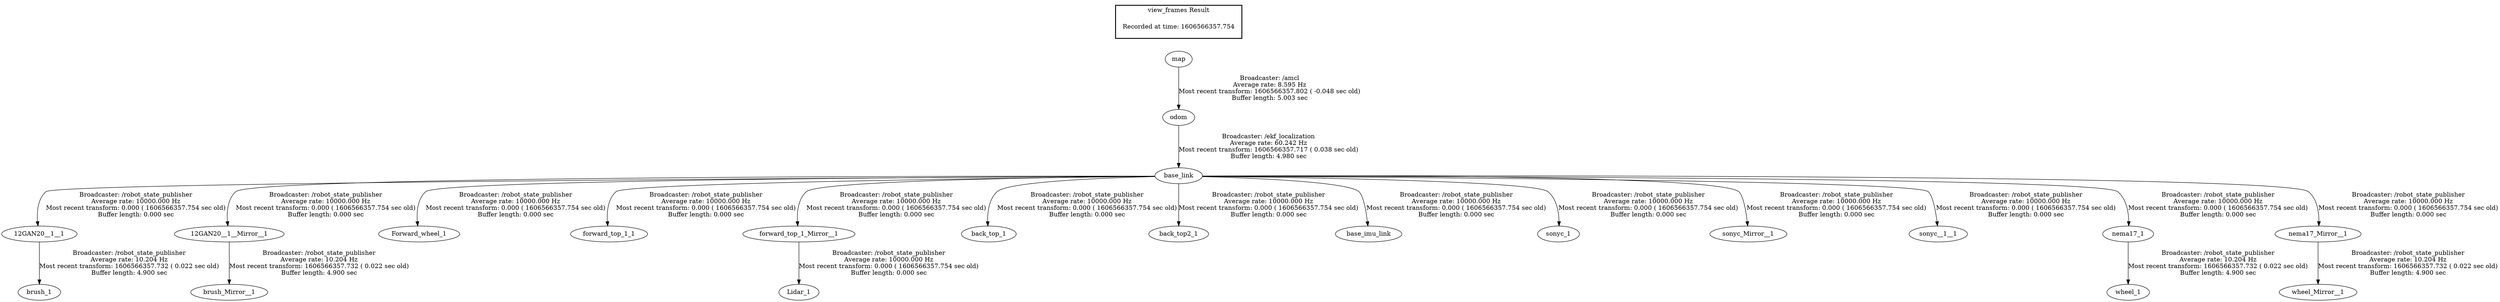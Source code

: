 digraph G {
"base_link" -> "12GAN20__1__1"[label="Broadcaster: /robot_state_publisher\nAverage rate: 10000.000 Hz\nMost recent transform: 0.000 ( 1606566357.754 sec old)\nBuffer length: 0.000 sec\n"];
"odom" -> "base_link"[label="Broadcaster: /ekf_localization\nAverage rate: 60.242 Hz\nMost recent transform: 1606566357.717 ( 0.038 sec old)\nBuffer length: 4.980 sec\n"];
"base_link" -> "12GAN20__1__Mirror__1"[label="Broadcaster: /robot_state_publisher\nAverage rate: 10000.000 Hz\nMost recent transform: 0.000 ( 1606566357.754 sec old)\nBuffer length: 0.000 sec\n"];
"base_link" -> "Forward_wheel_1"[label="Broadcaster: /robot_state_publisher\nAverage rate: 10000.000 Hz\nMost recent transform: 0.000 ( 1606566357.754 sec old)\nBuffer length: 0.000 sec\n"];
"base_link" -> "forward_top_1_1"[label="Broadcaster: /robot_state_publisher\nAverage rate: 10000.000 Hz\nMost recent transform: 0.000 ( 1606566357.754 sec old)\nBuffer length: 0.000 sec\n"];
"base_link" -> "forward_top_1_Mirror__1"[label="Broadcaster: /robot_state_publisher\nAverage rate: 10000.000 Hz\nMost recent transform: 0.000 ( 1606566357.754 sec old)\nBuffer length: 0.000 sec\n"];
"base_link" -> "back_top_1"[label="Broadcaster: /robot_state_publisher\nAverage rate: 10000.000 Hz\nMost recent transform: 0.000 ( 1606566357.754 sec old)\nBuffer length: 0.000 sec\n"];
"base_link" -> "back_top2_1"[label="Broadcaster: /robot_state_publisher\nAverage rate: 10000.000 Hz\nMost recent transform: 0.000 ( 1606566357.754 sec old)\nBuffer length: 0.000 sec\n"];
"forward_top_1_Mirror__1" -> "Lidar_1"[label="Broadcaster: /robot_state_publisher\nAverage rate: 10000.000 Hz\nMost recent transform: 0.000 ( 1606566357.754 sec old)\nBuffer length: 0.000 sec\n"];
"base_link" -> "base_imu_link"[label="Broadcaster: /robot_state_publisher\nAverage rate: 10000.000 Hz\nMost recent transform: 0.000 ( 1606566357.754 sec old)\nBuffer length: 0.000 sec\n"];
"base_link" -> "sonyc_1"[label="Broadcaster: /robot_state_publisher\nAverage rate: 10000.000 Hz\nMost recent transform: 0.000 ( 1606566357.754 sec old)\nBuffer length: 0.000 sec\n"];
"base_link" -> "sonyc_Mirror__1"[label="Broadcaster: /robot_state_publisher\nAverage rate: 10000.000 Hz\nMost recent transform: 0.000 ( 1606566357.754 sec old)\nBuffer length: 0.000 sec\n"];
"base_link" -> "sonyc__1__1"[label="Broadcaster: /robot_state_publisher\nAverage rate: 10000.000 Hz\nMost recent transform: 0.000 ( 1606566357.754 sec old)\nBuffer length: 0.000 sec\n"];
"base_link" -> "nema17_1"[label="Broadcaster: /robot_state_publisher\nAverage rate: 10000.000 Hz\nMost recent transform: 0.000 ( 1606566357.754 sec old)\nBuffer length: 0.000 sec\n"];
"base_link" -> "nema17_Mirror__1"[label="Broadcaster: /robot_state_publisher\nAverage rate: 10000.000 Hz\nMost recent transform: 0.000 ( 1606566357.754 sec old)\nBuffer length: 0.000 sec\n"];
"map" -> "odom"[label="Broadcaster: /amcl\nAverage rate: 8.595 Hz\nMost recent transform: 1606566357.802 ( -0.048 sec old)\nBuffer length: 5.003 sec\n"];
"nema17_1" -> "wheel_1"[label="Broadcaster: /robot_state_publisher\nAverage rate: 10.204 Hz\nMost recent transform: 1606566357.732 ( 0.022 sec old)\nBuffer length: 4.900 sec\n"];
"12GAN20__1__1" -> "brush_1"[label="Broadcaster: /robot_state_publisher\nAverage rate: 10.204 Hz\nMost recent transform: 1606566357.732 ( 0.022 sec old)\nBuffer length: 4.900 sec\n"];
"12GAN20__1__Mirror__1" -> "brush_Mirror__1"[label="Broadcaster: /robot_state_publisher\nAverage rate: 10.204 Hz\nMost recent transform: 1606566357.732 ( 0.022 sec old)\nBuffer length: 4.900 sec\n"];
"nema17_Mirror__1" -> "wheel_Mirror__1"[label="Broadcaster: /robot_state_publisher\nAverage rate: 10.204 Hz\nMost recent transform: 1606566357.732 ( 0.022 sec old)\nBuffer length: 4.900 sec\n"];
edge [style=invis];
 subgraph cluster_legend { style=bold; color=black; label ="view_frames Result";
"Recorded at time: 1606566357.754"[ shape=plaintext ] ;
 }->"map";
}